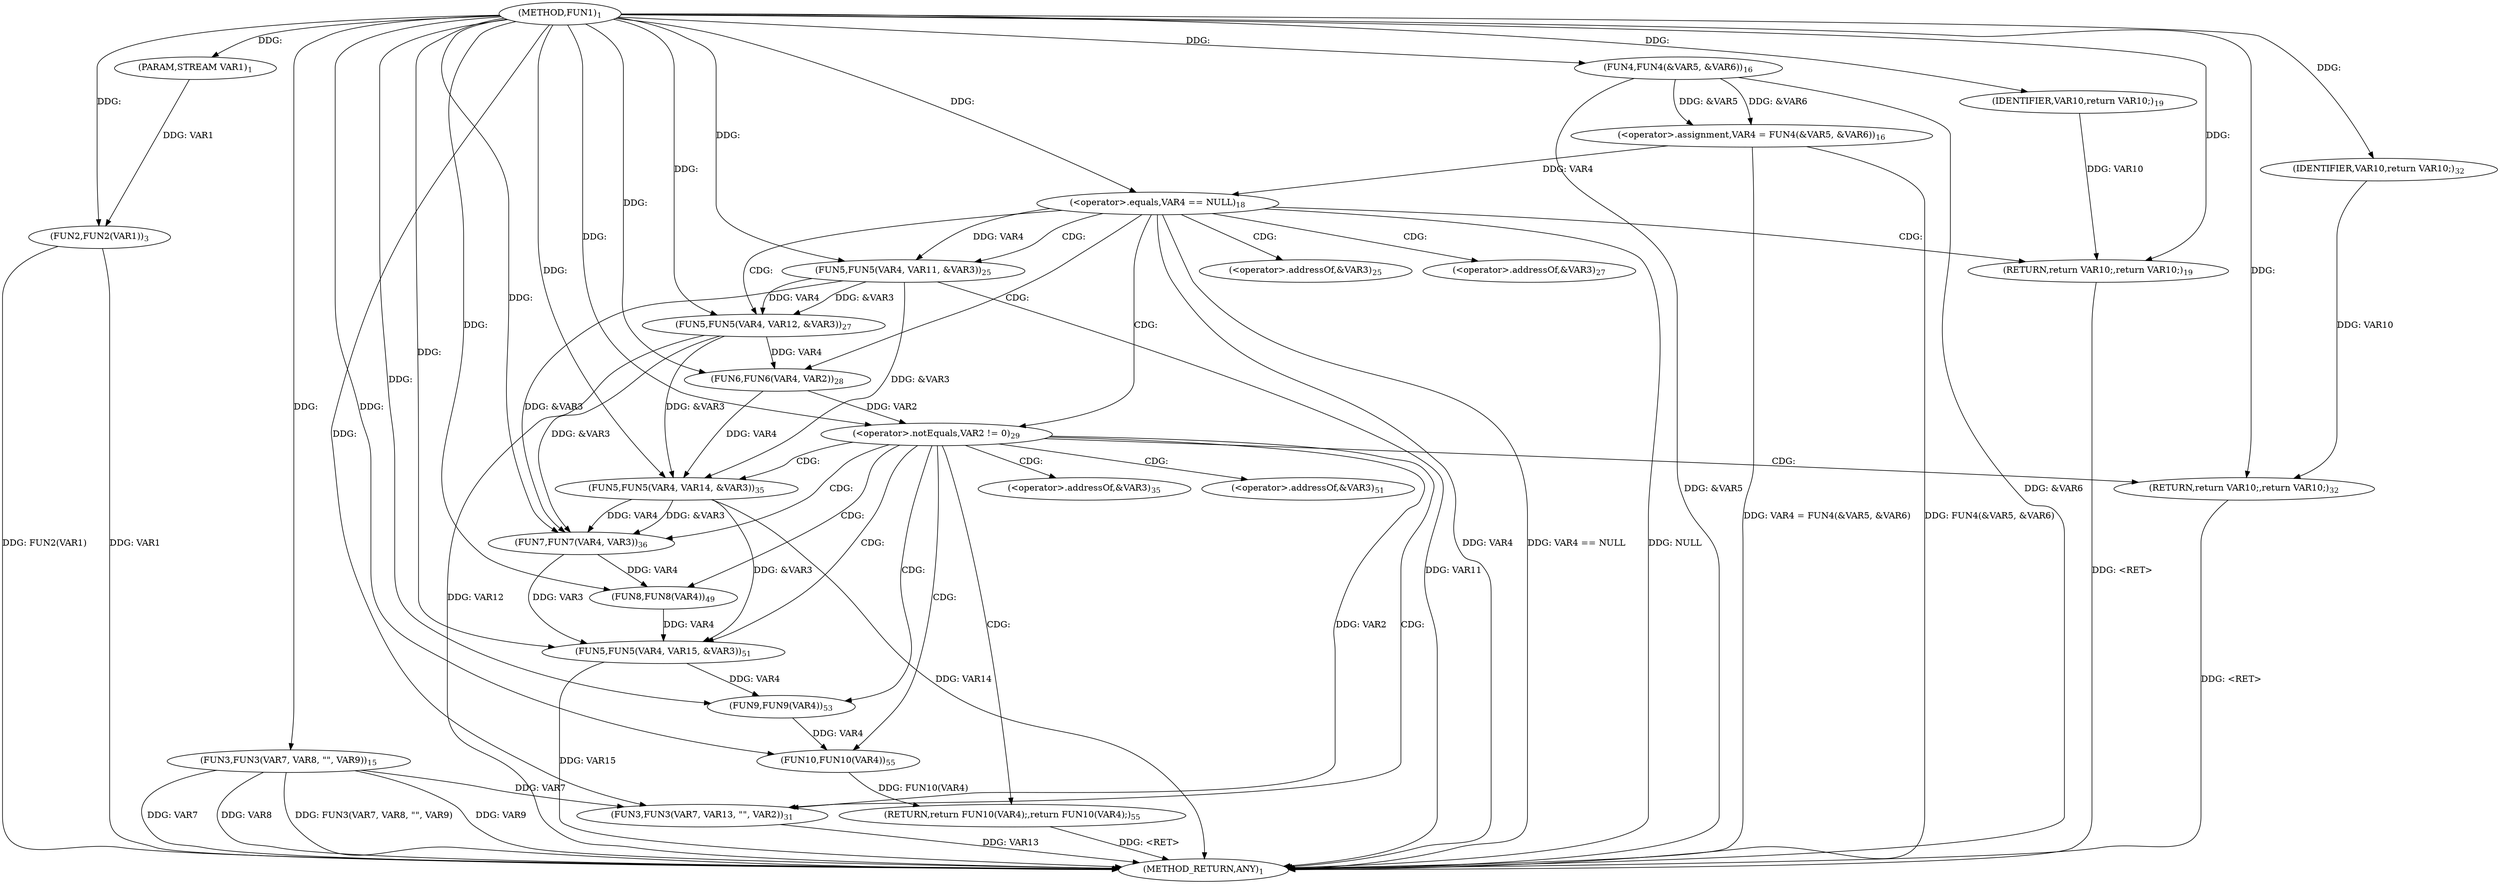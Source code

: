 digraph "FUN1" {  
"8" [label = <(METHOD,FUN1)<SUB>1</SUB>> ]
"82" [label = <(METHOD_RETURN,ANY)<SUB>1</SUB>> ]
"9" [label = <(PARAM,STREAM VAR1)<SUB>1</SUB>> ]
"11" [label = <(FUN2,FUN2(VAR1))<SUB>3</SUB>> ]
"18" [label = <(FUN3,FUN3(VAR7, VAR8, &quot;&quot;, VAR9))<SUB>15</SUB>> ]
"23" [label = <(&lt;operator&gt;.assignment,VAR4 = FUN4(&amp;VAR5, &amp;VAR6))<SUB>16</SUB>> ]
"37" [label = <(FUN5,FUN5(VAR4, VAR11, &amp;VAR3))<SUB>25</SUB>> ]
"42" [label = <(FUN5,FUN5(VAR4, VAR12, &amp;VAR3))<SUB>27</SUB>> ]
"47" [label = <(FUN6,FUN6(VAR4, VAR2))<SUB>28</SUB>> ]
"62" [label = <(FUN5,FUN5(VAR4, VAR14, &amp;VAR3))<SUB>35</SUB>> ]
"67" [label = <(FUN7,FUN7(VAR4, VAR3))<SUB>36</SUB>> ]
"70" [label = <(FUN8,FUN8(VAR4))<SUB>49</SUB>> ]
"72" [label = <(FUN5,FUN5(VAR4, VAR15, &amp;VAR3))<SUB>51</SUB>> ]
"77" [label = <(FUN9,FUN9(VAR4))<SUB>53</SUB>> ]
"79" [label = <(RETURN,return FUN10(VAR4);,return FUN10(VAR4);)<SUB>55</SUB>> ]
"31" [label = <(&lt;operator&gt;.equals,VAR4 == NULL)<SUB>18</SUB>> ]
"51" [label = <(&lt;operator&gt;.notEquals,VAR2 != 0)<SUB>29</SUB>> ]
"80" [label = <(FUN10,FUN10(VAR4))<SUB>55</SUB>> ]
"25" [label = <(FUN4,FUN4(&amp;VAR5, &amp;VAR6))<SUB>16</SUB>> ]
"35" [label = <(RETURN,return VAR10;,return VAR10;)<SUB>19</SUB>> ]
"55" [label = <(FUN3,FUN3(VAR7, VAR13, &quot;&quot;, VAR2))<SUB>31</SUB>> ]
"60" [label = <(RETURN,return VAR10;,return VAR10;)<SUB>32</SUB>> ]
"36" [label = <(IDENTIFIER,VAR10,return VAR10;)<SUB>19</SUB>> ]
"61" [label = <(IDENTIFIER,VAR10,return VAR10;)<SUB>32</SUB>> ]
"40" [label = <(&lt;operator&gt;.addressOf,&amp;VAR3)<SUB>25</SUB>> ]
"45" [label = <(&lt;operator&gt;.addressOf,&amp;VAR3)<SUB>27</SUB>> ]
"65" [label = <(&lt;operator&gt;.addressOf,&amp;VAR3)<SUB>35</SUB>> ]
"75" [label = <(&lt;operator&gt;.addressOf,&amp;VAR3)<SUB>51</SUB>> ]
  "35" -> "82"  [ label = "DDG: &lt;RET&gt;"] 
  "79" -> "82"  [ label = "DDG: &lt;RET&gt;"] 
  "60" -> "82"  [ label = "DDG: &lt;RET&gt;"] 
  "11" -> "82"  [ label = "DDG: VAR1"] 
  "11" -> "82"  [ label = "DDG: FUN2(VAR1)"] 
  "18" -> "82"  [ label = "DDG: VAR7"] 
  "18" -> "82"  [ label = "DDG: VAR8"] 
  "18" -> "82"  [ label = "DDG: FUN3(VAR7, VAR8, &quot;&quot;, VAR9)"] 
  "25" -> "82"  [ label = "DDG: &amp;VAR5"] 
  "25" -> "82"  [ label = "DDG: &amp;VAR6"] 
  "23" -> "82"  [ label = "DDG: FUN4(&amp;VAR5, &amp;VAR6)"] 
  "23" -> "82"  [ label = "DDG: VAR4 = FUN4(&amp;VAR5, &amp;VAR6)"] 
  "31" -> "82"  [ label = "DDG: VAR4"] 
  "31" -> "82"  [ label = "DDG: VAR4 == NULL"] 
  "37" -> "82"  [ label = "DDG: VAR11"] 
  "18" -> "82"  [ label = "DDG: VAR9"] 
  "31" -> "82"  [ label = "DDG: NULL"] 
  "62" -> "82"  [ label = "DDG: VAR14"] 
  "72" -> "82"  [ label = "DDG: VAR15"] 
  "55" -> "82"  [ label = "DDG: VAR13"] 
  "42" -> "82"  [ label = "DDG: VAR12"] 
  "8" -> "9"  [ label = "DDG: "] 
  "25" -> "23"  [ label = "DDG: &amp;VAR5"] 
  "25" -> "23"  [ label = "DDG: &amp;VAR6"] 
  "80" -> "79"  [ label = "DDG: FUN10(VAR4)"] 
  "9" -> "11"  [ label = "DDG: VAR1"] 
  "8" -> "11"  [ label = "DDG: "] 
  "8" -> "18"  [ label = "DDG: "] 
  "31" -> "37"  [ label = "DDG: VAR4"] 
  "8" -> "37"  [ label = "DDG: "] 
  "37" -> "42"  [ label = "DDG: VAR4"] 
  "8" -> "42"  [ label = "DDG: "] 
  "37" -> "42"  [ label = "DDG: &amp;VAR3"] 
  "42" -> "47"  [ label = "DDG: VAR4"] 
  "8" -> "47"  [ label = "DDG: "] 
  "47" -> "62"  [ label = "DDG: VAR4"] 
  "8" -> "62"  [ label = "DDG: "] 
  "42" -> "62"  [ label = "DDG: &amp;VAR3"] 
  "37" -> "62"  [ label = "DDG: &amp;VAR3"] 
  "62" -> "67"  [ label = "DDG: VAR4"] 
  "8" -> "67"  [ label = "DDG: "] 
  "62" -> "67"  [ label = "DDG: &amp;VAR3"] 
  "37" -> "67"  [ label = "DDG: &amp;VAR3"] 
  "42" -> "67"  [ label = "DDG: &amp;VAR3"] 
  "67" -> "70"  [ label = "DDG: VAR4"] 
  "8" -> "70"  [ label = "DDG: "] 
  "70" -> "72"  [ label = "DDG: VAR4"] 
  "8" -> "72"  [ label = "DDG: "] 
  "62" -> "72"  [ label = "DDG: &amp;VAR3"] 
  "67" -> "72"  [ label = "DDG: VAR3"] 
  "72" -> "77"  [ label = "DDG: VAR4"] 
  "8" -> "77"  [ label = "DDG: "] 
  "8" -> "25"  [ label = "DDG: "] 
  "23" -> "31"  [ label = "DDG: VAR4"] 
  "8" -> "31"  [ label = "DDG: "] 
  "36" -> "35"  [ label = "DDG: VAR10"] 
  "8" -> "35"  [ label = "DDG: "] 
  "47" -> "51"  [ label = "DDG: VAR2"] 
  "8" -> "51"  [ label = "DDG: "] 
  "61" -> "60"  [ label = "DDG: VAR10"] 
  "8" -> "60"  [ label = "DDG: "] 
  "77" -> "80"  [ label = "DDG: VAR4"] 
  "8" -> "80"  [ label = "DDG: "] 
  "8" -> "36"  [ label = "DDG: "] 
  "18" -> "55"  [ label = "DDG: VAR7"] 
  "8" -> "55"  [ label = "DDG: "] 
  "51" -> "55"  [ label = "DDG: VAR2"] 
  "8" -> "61"  [ label = "DDG: "] 
  "31" -> "47"  [ label = "CDG: "] 
  "31" -> "42"  [ label = "CDG: "] 
  "31" -> "51"  [ label = "CDG: "] 
  "31" -> "37"  [ label = "CDG: "] 
  "31" -> "45"  [ label = "CDG: "] 
  "31" -> "40"  [ label = "CDG: "] 
  "31" -> "35"  [ label = "CDG: "] 
  "51" -> "80"  [ label = "CDG: "] 
  "51" -> "60"  [ label = "CDG: "] 
  "51" -> "77"  [ label = "CDG: "] 
  "51" -> "75"  [ label = "CDG: "] 
  "51" -> "72"  [ label = "CDG: "] 
  "51" -> "67"  [ label = "CDG: "] 
  "51" -> "70"  [ label = "CDG: "] 
  "51" -> "65"  [ label = "CDG: "] 
  "51" -> "55"  [ label = "CDG: "] 
  "51" -> "62"  [ label = "CDG: "] 
  "51" -> "79"  [ label = "CDG: "] 
}
